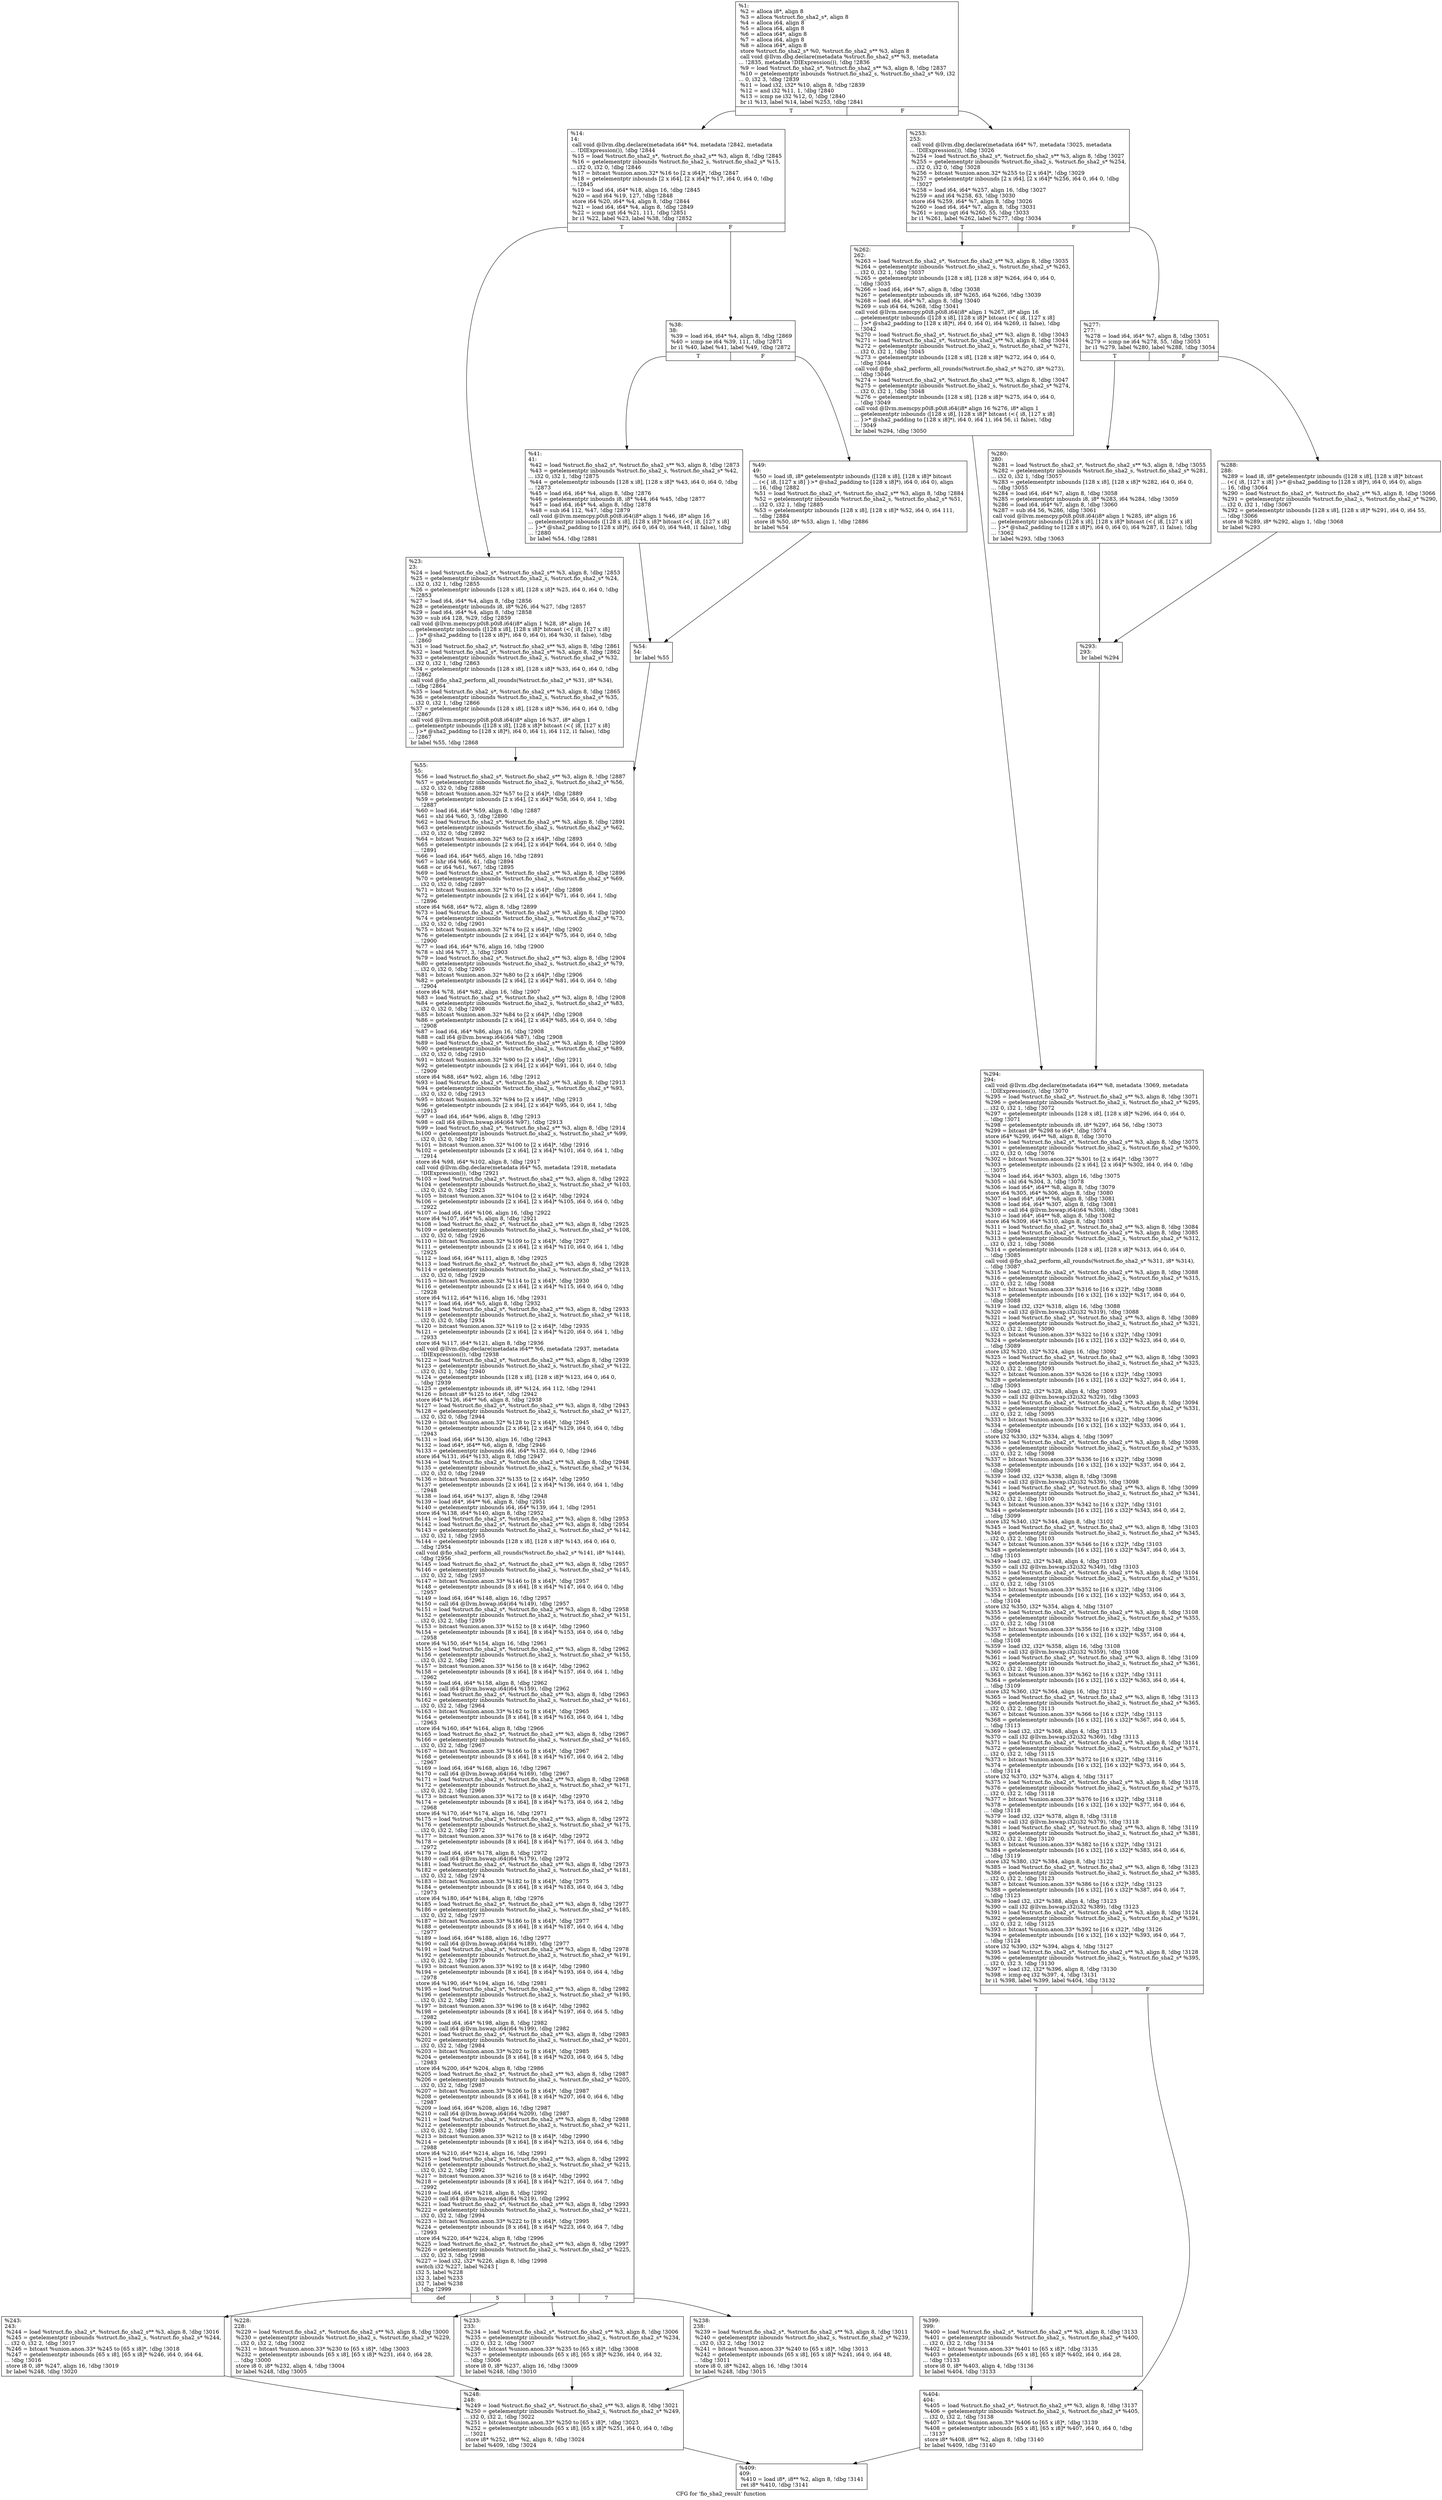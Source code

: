 digraph "CFG for 'fio_sha2_result' function" {
	label="CFG for 'fio_sha2_result' function";

	Node0x556851962c80 [shape=record,label="{%1:\l  %2 = alloca i8*, align 8\l  %3 = alloca %struct.fio_sha2_s*, align 8\l  %4 = alloca i64, align 8\l  %5 = alloca i64, align 8\l  %6 = alloca i64*, align 8\l  %7 = alloca i64, align 8\l  %8 = alloca i64*, align 8\l  store %struct.fio_sha2_s* %0, %struct.fio_sha2_s** %3, align 8\l  call void @llvm.dbg.declare(metadata %struct.fio_sha2_s** %3, metadata\l... !2835, metadata !DIExpression()), !dbg !2836\l  %9 = load %struct.fio_sha2_s*, %struct.fio_sha2_s** %3, align 8, !dbg !2837\l  %10 = getelementptr inbounds %struct.fio_sha2_s, %struct.fio_sha2_s* %9, i32\l... 0, i32 3, !dbg !2839\l  %11 = load i32, i32* %10, align 8, !dbg !2839\l  %12 = and i32 %11, 1, !dbg !2840\l  %13 = icmp ne i32 %12, 0, !dbg !2840\l  br i1 %13, label %14, label %253, !dbg !2841\l|{<s0>T|<s1>F}}"];
	Node0x556851962c80:s0 -> Node0x556851a0f920;
	Node0x556851962c80:s1 -> Node0x556851a0fce0;
	Node0x556851a0f920 [shape=record,label="{%14:\l14:                                               \l  call void @llvm.dbg.declare(metadata i64* %4, metadata !2842, metadata\l... !DIExpression()), !dbg !2844\l  %15 = load %struct.fio_sha2_s*, %struct.fio_sha2_s** %3, align 8, !dbg !2845\l  %16 = getelementptr inbounds %struct.fio_sha2_s, %struct.fio_sha2_s* %15,\l... i32 0, i32 0, !dbg !2846\l  %17 = bitcast %union.anon.32* %16 to [2 x i64]*, !dbg !2847\l  %18 = getelementptr inbounds [2 x i64], [2 x i64]* %17, i64 0, i64 0, !dbg\l... !2845\l  %19 = load i64, i64* %18, align 16, !dbg !2845\l  %20 = and i64 %19, 127, !dbg !2848\l  store i64 %20, i64* %4, align 8, !dbg !2844\l  %21 = load i64, i64* %4, align 8, !dbg !2849\l  %22 = icmp ugt i64 %21, 111, !dbg !2851\l  br i1 %22, label %23, label %38, !dbg !2852\l|{<s0>T|<s1>F}}"];
	Node0x556851a0f920:s0 -> Node0x556851a0f970;
	Node0x556851a0f920:s1 -> Node0x556851a0f9c0;
	Node0x556851a0f970 [shape=record,label="{%23:\l23:                                               \l  %24 = load %struct.fio_sha2_s*, %struct.fio_sha2_s** %3, align 8, !dbg !2853\l  %25 = getelementptr inbounds %struct.fio_sha2_s, %struct.fio_sha2_s* %24,\l... i32 0, i32 1, !dbg !2855\l  %26 = getelementptr inbounds [128 x i8], [128 x i8]* %25, i64 0, i64 0, !dbg\l... !2853\l  %27 = load i64, i64* %4, align 8, !dbg !2856\l  %28 = getelementptr inbounds i8, i8* %26, i64 %27, !dbg !2857\l  %29 = load i64, i64* %4, align 8, !dbg !2858\l  %30 = sub i64 128, %29, !dbg !2859\l  call void @llvm.memcpy.p0i8.p0i8.i64(i8* align 1 %28, i8* align 16\l... getelementptr inbounds ([128 x i8], [128 x i8]* bitcast (\<\{ i8, [127 x i8]\l... \}\>* @sha2_padding to [128 x i8]*), i64 0, i64 0), i64 %30, i1 false), !dbg\l... !2860\l  %31 = load %struct.fio_sha2_s*, %struct.fio_sha2_s** %3, align 8, !dbg !2861\l  %32 = load %struct.fio_sha2_s*, %struct.fio_sha2_s** %3, align 8, !dbg !2862\l  %33 = getelementptr inbounds %struct.fio_sha2_s, %struct.fio_sha2_s* %32,\l... i32 0, i32 1, !dbg !2863\l  %34 = getelementptr inbounds [128 x i8], [128 x i8]* %33, i64 0, i64 0, !dbg\l... !2862\l  call void @fio_sha2_perform_all_rounds(%struct.fio_sha2_s* %31, i8* %34),\l... !dbg !2864\l  %35 = load %struct.fio_sha2_s*, %struct.fio_sha2_s** %3, align 8, !dbg !2865\l  %36 = getelementptr inbounds %struct.fio_sha2_s, %struct.fio_sha2_s* %35,\l... i32 0, i32 1, !dbg !2866\l  %37 = getelementptr inbounds [128 x i8], [128 x i8]* %36, i64 0, i64 0, !dbg\l... !2867\l  call void @llvm.memcpy.p0i8.p0i8.i64(i8* align 16 %37, i8* align 1\l... getelementptr inbounds ([128 x i8], [128 x i8]* bitcast (\<\{ i8, [127 x i8]\l... \}\>* @sha2_padding to [128 x i8]*), i64 0, i64 1), i64 112, i1 false), !dbg\l... !2867\l  br label %55, !dbg !2868\l}"];
	Node0x556851a0f970 -> Node0x556851a0fb00;
	Node0x556851a0f9c0 [shape=record,label="{%38:\l38:                                               \l  %39 = load i64, i64* %4, align 8, !dbg !2869\l  %40 = icmp ne i64 %39, 111, !dbg !2871\l  br i1 %40, label %41, label %49, !dbg !2872\l|{<s0>T|<s1>F}}"];
	Node0x556851a0f9c0:s0 -> Node0x556851a0fa10;
	Node0x556851a0f9c0:s1 -> Node0x556851a0fa60;
	Node0x556851a0fa10 [shape=record,label="{%41:\l41:                                               \l  %42 = load %struct.fio_sha2_s*, %struct.fio_sha2_s** %3, align 8, !dbg !2873\l  %43 = getelementptr inbounds %struct.fio_sha2_s, %struct.fio_sha2_s* %42,\l... i32 0, i32 1, !dbg !2875\l  %44 = getelementptr inbounds [128 x i8], [128 x i8]* %43, i64 0, i64 0, !dbg\l... !2873\l  %45 = load i64, i64* %4, align 8, !dbg !2876\l  %46 = getelementptr inbounds i8, i8* %44, i64 %45, !dbg !2877\l  %47 = load i64, i64* %4, align 8, !dbg !2878\l  %48 = sub i64 112, %47, !dbg !2879\l  call void @llvm.memcpy.p0i8.p0i8.i64(i8* align 1 %46, i8* align 16\l... getelementptr inbounds ([128 x i8], [128 x i8]* bitcast (\<\{ i8, [127 x i8]\l... \}\>* @sha2_padding to [128 x i8]*), i64 0, i64 0), i64 %48, i1 false), !dbg\l... !2880\l  br label %54, !dbg !2881\l}"];
	Node0x556851a0fa10 -> Node0x556851a0fab0;
	Node0x556851a0fa60 [shape=record,label="{%49:\l49:                                               \l  %50 = load i8, i8* getelementptr inbounds ([128 x i8], [128 x i8]* bitcast\l... (\<\{ i8, [127 x i8] \}\>* @sha2_padding to [128 x i8]*), i64 0, i64 0), align\l... 16, !dbg !2882\l  %51 = load %struct.fio_sha2_s*, %struct.fio_sha2_s** %3, align 8, !dbg !2884\l  %52 = getelementptr inbounds %struct.fio_sha2_s, %struct.fio_sha2_s* %51,\l... i32 0, i32 1, !dbg !2885\l  %53 = getelementptr inbounds [128 x i8], [128 x i8]* %52, i64 0, i64 111,\l... !dbg !2884\l  store i8 %50, i8* %53, align 1, !dbg !2886\l  br label %54\l}"];
	Node0x556851a0fa60 -> Node0x556851a0fab0;
	Node0x556851a0fab0 [shape=record,label="{%54:\l54:                                               \l  br label %55\l}"];
	Node0x556851a0fab0 -> Node0x556851a0fb00;
	Node0x556851a0fb00 [shape=record,label="{%55:\l55:                                               \l  %56 = load %struct.fio_sha2_s*, %struct.fio_sha2_s** %3, align 8, !dbg !2887\l  %57 = getelementptr inbounds %struct.fio_sha2_s, %struct.fio_sha2_s* %56,\l... i32 0, i32 0, !dbg !2888\l  %58 = bitcast %union.anon.32* %57 to [2 x i64]*, !dbg !2889\l  %59 = getelementptr inbounds [2 x i64], [2 x i64]* %58, i64 0, i64 1, !dbg\l... !2887\l  %60 = load i64, i64* %59, align 8, !dbg !2887\l  %61 = shl i64 %60, 3, !dbg !2890\l  %62 = load %struct.fio_sha2_s*, %struct.fio_sha2_s** %3, align 8, !dbg !2891\l  %63 = getelementptr inbounds %struct.fio_sha2_s, %struct.fio_sha2_s* %62,\l... i32 0, i32 0, !dbg !2892\l  %64 = bitcast %union.anon.32* %63 to [2 x i64]*, !dbg !2893\l  %65 = getelementptr inbounds [2 x i64], [2 x i64]* %64, i64 0, i64 0, !dbg\l... !2891\l  %66 = load i64, i64* %65, align 16, !dbg !2891\l  %67 = lshr i64 %66, 61, !dbg !2894\l  %68 = or i64 %61, %67, !dbg !2895\l  %69 = load %struct.fio_sha2_s*, %struct.fio_sha2_s** %3, align 8, !dbg !2896\l  %70 = getelementptr inbounds %struct.fio_sha2_s, %struct.fio_sha2_s* %69,\l... i32 0, i32 0, !dbg !2897\l  %71 = bitcast %union.anon.32* %70 to [2 x i64]*, !dbg !2898\l  %72 = getelementptr inbounds [2 x i64], [2 x i64]* %71, i64 0, i64 1, !dbg\l... !2896\l  store i64 %68, i64* %72, align 8, !dbg !2899\l  %73 = load %struct.fio_sha2_s*, %struct.fio_sha2_s** %3, align 8, !dbg !2900\l  %74 = getelementptr inbounds %struct.fio_sha2_s, %struct.fio_sha2_s* %73,\l... i32 0, i32 0, !dbg !2901\l  %75 = bitcast %union.anon.32* %74 to [2 x i64]*, !dbg !2902\l  %76 = getelementptr inbounds [2 x i64], [2 x i64]* %75, i64 0, i64 0, !dbg\l... !2900\l  %77 = load i64, i64* %76, align 16, !dbg !2900\l  %78 = shl i64 %77, 3, !dbg !2903\l  %79 = load %struct.fio_sha2_s*, %struct.fio_sha2_s** %3, align 8, !dbg !2904\l  %80 = getelementptr inbounds %struct.fio_sha2_s, %struct.fio_sha2_s* %79,\l... i32 0, i32 0, !dbg !2905\l  %81 = bitcast %union.anon.32* %80 to [2 x i64]*, !dbg !2906\l  %82 = getelementptr inbounds [2 x i64], [2 x i64]* %81, i64 0, i64 0, !dbg\l... !2904\l  store i64 %78, i64* %82, align 16, !dbg !2907\l  %83 = load %struct.fio_sha2_s*, %struct.fio_sha2_s** %3, align 8, !dbg !2908\l  %84 = getelementptr inbounds %struct.fio_sha2_s, %struct.fio_sha2_s* %83,\l... i32 0, i32 0, !dbg !2908\l  %85 = bitcast %union.anon.32* %84 to [2 x i64]*, !dbg !2908\l  %86 = getelementptr inbounds [2 x i64], [2 x i64]* %85, i64 0, i64 0, !dbg\l... !2908\l  %87 = load i64, i64* %86, align 16, !dbg !2908\l  %88 = call i64 @llvm.bswap.i64(i64 %87), !dbg !2908\l  %89 = load %struct.fio_sha2_s*, %struct.fio_sha2_s** %3, align 8, !dbg !2909\l  %90 = getelementptr inbounds %struct.fio_sha2_s, %struct.fio_sha2_s* %89,\l... i32 0, i32 0, !dbg !2910\l  %91 = bitcast %union.anon.32* %90 to [2 x i64]*, !dbg !2911\l  %92 = getelementptr inbounds [2 x i64], [2 x i64]* %91, i64 0, i64 0, !dbg\l... !2909\l  store i64 %88, i64* %92, align 16, !dbg !2912\l  %93 = load %struct.fio_sha2_s*, %struct.fio_sha2_s** %3, align 8, !dbg !2913\l  %94 = getelementptr inbounds %struct.fio_sha2_s, %struct.fio_sha2_s* %93,\l... i32 0, i32 0, !dbg !2913\l  %95 = bitcast %union.anon.32* %94 to [2 x i64]*, !dbg !2913\l  %96 = getelementptr inbounds [2 x i64], [2 x i64]* %95, i64 0, i64 1, !dbg\l... !2913\l  %97 = load i64, i64* %96, align 8, !dbg !2913\l  %98 = call i64 @llvm.bswap.i64(i64 %97), !dbg !2913\l  %99 = load %struct.fio_sha2_s*, %struct.fio_sha2_s** %3, align 8, !dbg !2914\l  %100 = getelementptr inbounds %struct.fio_sha2_s, %struct.fio_sha2_s* %99,\l... i32 0, i32 0, !dbg !2915\l  %101 = bitcast %union.anon.32* %100 to [2 x i64]*, !dbg !2916\l  %102 = getelementptr inbounds [2 x i64], [2 x i64]* %101, i64 0, i64 1, !dbg\l... !2914\l  store i64 %98, i64* %102, align 8, !dbg !2917\l  call void @llvm.dbg.declare(metadata i64* %5, metadata !2918, metadata\l... !DIExpression()), !dbg !2921\l  %103 = load %struct.fio_sha2_s*, %struct.fio_sha2_s** %3, align 8, !dbg !2922\l  %104 = getelementptr inbounds %struct.fio_sha2_s, %struct.fio_sha2_s* %103,\l... i32 0, i32 0, !dbg !2923\l  %105 = bitcast %union.anon.32* %104 to [2 x i64]*, !dbg !2924\l  %106 = getelementptr inbounds [2 x i64], [2 x i64]* %105, i64 0, i64 0, !dbg\l... !2922\l  %107 = load i64, i64* %106, align 16, !dbg !2922\l  store i64 %107, i64* %5, align 8, !dbg !2921\l  %108 = load %struct.fio_sha2_s*, %struct.fio_sha2_s** %3, align 8, !dbg !2925\l  %109 = getelementptr inbounds %struct.fio_sha2_s, %struct.fio_sha2_s* %108,\l... i32 0, i32 0, !dbg !2926\l  %110 = bitcast %union.anon.32* %109 to [2 x i64]*, !dbg !2927\l  %111 = getelementptr inbounds [2 x i64], [2 x i64]* %110, i64 0, i64 1, !dbg\l... !2925\l  %112 = load i64, i64* %111, align 8, !dbg !2925\l  %113 = load %struct.fio_sha2_s*, %struct.fio_sha2_s** %3, align 8, !dbg !2928\l  %114 = getelementptr inbounds %struct.fio_sha2_s, %struct.fio_sha2_s* %113,\l... i32 0, i32 0, !dbg !2929\l  %115 = bitcast %union.anon.32* %114 to [2 x i64]*, !dbg !2930\l  %116 = getelementptr inbounds [2 x i64], [2 x i64]* %115, i64 0, i64 0, !dbg\l... !2928\l  store i64 %112, i64* %116, align 16, !dbg !2931\l  %117 = load i64, i64* %5, align 8, !dbg !2932\l  %118 = load %struct.fio_sha2_s*, %struct.fio_sha2_s** %3, align 8, !dbg !2933\l  %119 = getelementptr inbounds %struct.fio_sha2_s, %struct.fio_sha2_s* %118,\l... i32 0, i32 0, !dbg !2934\l  %120 = bitcast %union.anon.32* %119 to [2 x i64]*, !dbg !2935\l  %121 = getelementptr inbounds [2 x i64], [2 x i64]* %120, i64 0, i64 1, !dbg\l... !2933\l  store i64 %117, i64* %121, align 8, !dbg !2936\l  call void @llvm.dbg.declare(metadata i64** %6, metadata !2937, metadata\l... !DIExpression()), !dbg !2938\l  %122 = load %struct.fio_sha2_s*, %struct.fio_sha2_s** %3, align 8, !dbg !2939\l  %123 = getelementptr inbounds %struct.fio_sha2_s, %struct.fio_sha2_s* %122,\l... i32 0, i32 1, !dbg !2940\l  %124 = getelementptr inbounds [128 x i8], [128 x i8]* %123, i64 0, i64 0,\l... !dbg !2939\l  %125 = getelementptr inbounds i8, i8* %124, i64 112, !dbg !2941\l  %126 = bitcast i8* %125 to i64*, !dbg !2942\l  store i64* %126, i64** %6, align 8, !dbg !2938\l  %127 = load %struct.fio_sha2_s*, %struct.fio_sha2_s** %3, align 8, !dbg !2943\l  %128 = getelementptr inbounds %struct.fio_sha2_s, %struct.fio_sha2_s* %127,\l... i32 0, i32 0, !dbg !2944\l  %129 = bitcast %union.anon.32* %128 to [2 x i64]*, !dbg !2945\l  %130 = getelementptr inbounds [2 x i64], [2 x i64]* %129, i64 0, i64 0, !dbg\l... !2943\l  %131 = load i64, i64* %130, align 16, !dbg !2943\l  %132 = load i64*, i64** %6, align 8, !dbg !2946\l  %133 = getelementptr inbounds i64, i64* %132, i64 0, !dbg !2946\l  store i64 %131, i64* %133, align 8, !dbg !2947\l  %134 = load %struct.fio_sha2_s*, %struct.fio_sha2_s** %3, align 8, !dbg !2948\l  %135 = getelementptr inbounds %struct.fio_sha2_s, %struct.fio_sha2_s* %134,\l... i32 0, i32 0, !dbg !2949\l  %136 = bitcast %union.anon.32* %135 to [2 x i64]*, !dbg !2950\l  %137 = getelementptr inbounds [2 x i64], [2 x i64]* %136, i64 0, i64 1, !dbg\l... !2948\l  %138 = load i64, i64* %137, align 8, !dbg !2948\l  %139 = load i64*, i64** %6, align 8, !dbg !2951\l  %140 = getelementptr inbounds i64, i64* %139, i64 1, !dbg !2951\l  store i64 %138, i64* %140, align 8, !dbg !2952\l  %141 = load %struct.fio_sha2_s*, %struct.fio_sha2_s** %3, align 8, !dbg !2953\l  %142 = load %struct.fio_sha2_s*, %struct.fio_sha2_s** %3, align 8, !dbg !2954\l  %143 = getelementptr inbounds %struct.fio_sha2_s, %struct.fio_sha2_s* %142,\l... i32 0, i32 1, !dbg !2955\l  %144 = getelementptr inbounds [128 x i8], [128 x i8]* %143, i64 0, i64 0,\l... !dbg !2954\l  call void @fio_sha2_perform_all_rounds(%struct.fio_sha2_s* %141, i8* %144),\l... !dbg !2956\l  %145 = load %struct.fio_sha2_s*, %struct.fio_sha2_s** %3, align 8, !dbg !2957\l  %146 = getelementptr inbounds %struct.fio_sha2_s, %struct.fio_sha2_s* %145,\l... i32 0, i32 2, !dbg !2957\l  %147 = bitcast %union.anon.33* %146 to [8 x i64]*, !dbg !2957\l  %148 = getelementptr inbounds [8 x i64], [8 x i64]* %147, i64 0, i64 0, !dbg\l... !2957\l  %149 = load i64, i64* %148, align 16, !dbg !2957\l  %150 = call i64 @llvm.bswap.i64(i64 %149), !dbg !2957\l  %151 = load %struct.fio_sha2_s*, %struct.fio_sha2_s** %3, align 8, !dbg !2958\l  %152 = getelementptr inbounds %struct.fio_sha2_s, %struct.fio_sha2_s* %151,\l... i32 0, i32 2, !dbg !2959\l  %153 = bitcast %union.anon.33* %152 to [8 x i64]*, !dbg !2960\l  %154 = getelementptr inbounds [8 x i64], [8 x i64]* %153, i64 0, i64 0, !dbg\l... !2958\l  store i64 %150, i64* %154, align 16, !dbg !2961\l  %155 = load %struct.fio_sha2_s*, %struct.fio_sha2_s** %3, align 8, !dbg !2962\l  %156 = getelementptr inbounds %struct.fio_sha2_s, %struct.fio_sha2_s* %155,\l... i32 0, i32 2, !dbg !2962\l  %157 = bitcast %union.anon.33* %156 to [8 x i64]*, !dbg !2962\l  %158 = getelementptr inbounds [8 x i64], [8 x i64]* %157, i64 0, i64 1, !dbg\l... !2962\l  %159 = load i64, i64* %158, align 8, !dbg !2962\l  %160 = call i64 @llvm.bswap.i64(i64 %159), !dbg !2962\l  %161 = load %struct.fio_sha2_s*, %struct.fio_sha2_s** %3, align 8, !dbg !2963\l  %162 = getelementptr inbounds %struct.fio_sha2_s, %struct.fio_sha2_s* %161,\l... i32 0, i32 2, !dbg !2964\l  %163 = bitcast %union.anon.33* %162 to [8 x i64]*, !dbg !2965\l  %164 = getelementptr inbounds [8 x i64], [8 x i64]* %163, i64 0, i64 1, !dbg\l... !2963\l  store i64 %160, i64* %164, align 8, !dbg !2966\l  %165 = load %struct.fio_sha2_s*, %struct.fio_sha2_s** %3, align 8, !dbg !2967\l  %166 = getelementptr inbounds %struct.fio_sha2_s, %struct.fio_sha2_s* %165,\l... i32 0, i32 2, !dbg !2967\l  %167 = bitcast %union.anon.33* %166 to [8 x i64]*, !dbg !2967\l  %168 = getelementptr inbounds [8 x i64], [8 x i64]* %167, i64 0, i64 2, !dbg\l... !2967\l  %169 = load i64, i64* %168, align 16, !dbg !2967\l  %170 = call i64 @llvm.bswap.i64(i64 %169), !dbg !2967\l  %171 = load %struct.fio_sha2_s*, %struct.fio_sha2_s** %3, align 8, !dbg !2968\l  %172 = getelementptr inbounds %struct.fio_sha2_s, %struct.fio_sha2_s* %171,\l... i32 0, i32 2, !dbg !2969\l  %173 = bitcast %union.anon.33* %172 to [8 x i64]*, !dbg !2970\l  %174 = getelementptr inbounds [8 x i64], [8 x i64]* %173, i64 0, i64 2, !dbg\l... !2968\l  store i64 %170, i64* %174, align 16, !dbg !2971\l  %175 = load %struct.fio_sha2_s*, %struct.fio_sha2_s** %3, align 8, !dbg !2972\l  %176 = getelementptr inbounds %struct.fio_sha2_s, %struct.fio_sha2_s* %175,\l... i32 0, i32 2, !dbg !2972\l  %177 = bitcast %union.anon.33* %176 to [8 x i64]*, !dbg !2972\l  %178 = getelementptr inbounds [8 x i64], [8 x i64]* %177, i64 0, i64 3, !dbg\l... !2972\l  %179 = load i64, i64* %178, align 8, !dbg !2972\l  %180 = call i64 @llvm.bswap.i64(i64 %179), !dbg !2972\l  %181 = load %struct.fio_sha2_s*, %struct.fio_sha2_s** %3, align 8, !dbg !2973\l  %182 = getelementptr inbounds %struct.fio_sha2_s, %struct.fio_sha2_s* %181,\l... i32 0, i32 2, !dbg !2974\l  %183 = bitcast %union.anon.33* %182 to [8 x i64]*, !dbg !2975\l  %184 = getelementptr inbounds [8 x i64], [8 x i64]* %183, i64 0, i64 3, !dbg\l... !2973\l  store i64 %180, i64* %184, align 8, !dbg !2976\l  %185 = load %struct.fio_sha2_s*, %struct.fio_sha2_s** %3, align 8, !dbg !2977\l  %186 = getelementptr inbounds %struct.fio_sha2_s, %struct.fio_sha2_s* %185,\l... i32 0, i32 2, !dbg !2977\l  %187 = bitcast %union.anon.33* %186 to [8 x i64]*, !dbg !2977\l  %188 = getelementptr inbounds [8 x i64], [8 x i64]* %187, i64 0, i64 4, !dbg\l... !2977\l  %189 = load i64, i64* %188, align 16, !dbg !2977\l  %190 = call i64 @llvm.bswap.i64(i64 %189), !dbg !2977\l  %191 = load %struct.fio_sha2_s*, %struct.fio_sha2_s** %3, align 8, !dbg !2978\l  %192 = getelementptr inbounds %struct.fio_sha2_s, %struct.fio_sha2_s* %191,\l... i32 0, i32 2, !dbg !2979\l  %193 = bitcast %union.anon.33* %192 to [8 x i64]*, !dbg !2980\l  %194 = getelementptr inbounds [8 x i64], [8 x i64]* %193, i64 0, i64 4, !dbg\l... !2978\l  store i64 %190, i64* %194, align 16, !dbg !2981\l  %195 = load %struct.fio_sha2_s*, %struct.fio_sha2_s** %3, align 8, !dbg !2982\l  %196 = getelementptr inbounds %struct.fio_sha2_s, %struct.fio_sha2_s* %195,\l... i32 0, i32 2, !dbg !2982\l  %197 = bitcast %union.anon.33* %196 to [8 x i64]*, !dbg !2982\l  %198 = getelementptr inbounds [8 x i64], [8 x i64]* %197, i64 0, i64 5, !dbg\l... !2982\l  %199 = load i64, i64* %198, align 8, !dbg !2982\l  %200 = call i64 @llvm.bswap.i64(i64 %199), !dbg !2982\l  %201 = load %struct.fio_sha2_s*, %struct.fio_sha2_s** %3, align 8, !dbg !2983\l  %202 = getelementptr inbounds %struct.fio_sha2_s, %struct.fio_sha2_s* %201,\l... i32 0, i32 2, !dbg !2984\l  %203 = bitcast %union.anon.33* %202 to [8 x i64]*, !dbg !2985\l  %204 = getelementptr inbounds [8 x i64], [8 x i64]* %203, i64 0, i64 5, !dbg\l... !2983\l  store i64 %200, i64* %204, align 8, !dbg !2986\l  %205 = load %struct.fio_sha2_s*, %struct.fio_sha2_s** %3, align 8, !dbg !2987\l  %206 = getelementptr inbounds %struct.fio_sha2_s, %struct.fio_sha2_s* %205,\l... i32 0, i32 2, !dbg !2987\l  %207 = bitcast %union.anon.33* %206 to [8 x i64]*, !dbg !2987\l  %208 = getelementptr inbounds [8 x i64], [8 x i64]* %207, i64 0, i64 6, !dbg\l... !2987\l  %209 = load i64, i64* %208, align 16, !dbg !2987\l  %210 = call i64 @llvm.bswap.i64(i64 %209), !dbg !2987\l  %211 = load %struct.fio_sha2_s*, %struct.fio_sha2_s** %3, align 8, !dbg !2988\l  %212 = getelementptr inbounds %struct.fio_sha2_s, %struct.fio_sha2_s* %211,\l... i32 0, i32 2, !dbg !2989\l  %213 = bitcast %union.anon.33* %212 to [8 x i64]*, !dbg !2990\l  %214 = getelementptr inbounds [8 x i64], [8 x i64]* %213, i64 0, i64 6, !dbg\l... !2988\l  store i64 %210, i64* %214, align 16, !dbg !2991\l  %215 = load %struct.fio_sha2_s*, %struct.fio_sha2_s** %3, align 8, !dbg !2992\l  %216 = getelementptr inbounds %struct.fio_sha2_s, %struct.fio_sha2_s* %215,\l... i32 0, i32 2, !dbg !2992\l  %217 = bitcast %union.anon.33* %216 to [8 x i64]*, !dbg !2992\l  %218 = getelementptr inbounds [8 x i64], [8 x i64]* %217, i64 0, i64 7, !dbg\l... !2992\l  %219 = load i64, i64* %218, align 8, !dbg !2992\l  %220 = call i64 @llvm.bswap.i64(i64 %219), !dbg !2992\l  %221 = load %struct.fio_sha2_s*, %struct.fio_sha2_s** %3, align 8, !dbg !2993\l  %222 = getelementptr inbounds %struct.fio_sha2_s, %struct.fio_sha2_s* %221,\l... i32 0, i32 2, !dbg !2994\l  %223 = bitcast %union.anon.33* %222 to [8 x i64]*, !dbg !2995\l  %224 = getelementptr inbounds [8 x i64], [8 x i64]* %223, i64 0, i64 7, !dbg\l... !2993\l  store i64 %220, i64* %224, align 8, !dbg !2996\l  %225 = load %struct.fio_sha2_s*, %struct.fio_sha2_s** %3, align 8, !dbg !2997\l  %226 = getelementptr inbounds %struct.fio_sha2_s, %struct.fio_sha2_s* %225,\l... i32 0, i32 3, !dbg !2998\l  %227 = load i32, i32* %226, align 8, !dbg !2998\l  switch i32 %227, label %243 [\l    i32 5, label %228\l    i32 3, label %233\l    i32 7, label %238\l  ], !dbg !2999\l|{<s0>def|<s1>5|<s2>3|<s3>7}}"];
	Node0x556851a0fb00:s0 -> Node0x556851a0fc40;
	Node0x556851a0fb00:s1 -> Node0x556851a0fb50;
	Node0x556851a0fb00:s2 -> Node0x556851a0fba0;
	Node0x556851a0fb00:s3 -> Node0x556851a0fbf0;
	Node0x556851a0fb50 [shape=record,label="{%228:\l228:                                              \l  %229 = load %struct.fio_sha2_s*, %struct.fio_sha2_s** %3, align 8, !dbg !3000\l  %230 = getelementptr inbounds %struct.fio_sha2_s, %struct.fio_sha2_s* %229,\l... i32 0, i32 2, !dbg !3002\l  %231 = bitcast %union.anon.33* %230 to [65 x i8]*, !dbg !3003\l  %232 = getelementptr inbounds [65 x i8], [65 x i8]* %231, i64 0, i64 28,\l... !dbg !3000\l  store i8 0, i8* %232, align 4, !dbg !3004\l  br label %248, !dbg !3005\l}"];
	Node0x556851a0fb50 -> Node0x556851a0fc90;
	Node0x556851a0fba0 [shape=record,label="{%233:\l233:                                              \l  %234 = load %struct.fio_sha2_s*, %struct.fio_sha2_s** %3, align 8, !dbg !3006\l  %235 = getelementptr inbounds %struct.fio_sha2_s, %struct.fio_sha2_s* %234,\l... i32 0, i32 2, !dbg !3007\l  %236 = bitcast %union.anon.33* %235 to [65 x i8]*, !dbg !3008\l  %237 = getelementptr inbounds [65 x i8], [65 x i8]* %236, i64 0, i64 32,\l... !dbg !3006\l  store i8 0, i8* %237, align 16, !dbg !3009\l  br label %248, !dbg !3010\l}"];
	Node0x556851a0fba0 -> Node0x556851a0fc90;
	Node0x556851a0fbf0 [shape=record,label="{%238:\l238:                                              \l  %239 = load %struct.fio_sha2_s*, %struct.fio_sha2_s** %3, align 8, !dbg !3011\l  %240 = getelementptr inbounds %struct.fio_sha2_s, %struct.fio_sha2_s* %239,\l... i32 0, i32 2, !dbg !3012\l  %241 = bitcast %union.anon.33* %240 to [65 x i8]*, !dbg !3013\l  %242 = getelementptr inbounds [65 x i8], [65 x i8]* %241, i64 0, i64 48,\l... !dbg !3011\l  store i8 0, i8* %242, align 16, !dbg !3014\l  br label %248, !dbg !3015\l}"];
	Node0x556851a0fbf0 -> Node0x556851a0fc90;
	Node0x556851a0fc40 [shape=record,label="{%243:\l243:                                              \l  %244 = load %struct.fio_sha2_s*, %struct.fio_sha2_s** %3, align 8, !dbg !3016\l  %245 = getelementptr inbounds %struct.fio_sha2_s, %struct.fio_sha2_s* %244,\l... i32 0, i32 2, !dbg !3017\l  %246 = bitcast %union.anon.33* %245 to [65 x i8]*, !dbg !3018\l  %247 = getelementptr inbounds [65 x i8], [65 x i8]* %246, i64 0, i64 64,\l... !dbg !3016\l  store i8 0, i8* %247, align 16, !dbg !3019\l  br label %248, !dbg !3020\l}"];
	Node0x556851a0fc40 -> Node0x556851a0fc90;
	Node0x556851a0fc90 [shape=record,label="{%248:\l248:                                              \l  %249 = load %struct.fio_sha2_s*, %struct.fio_sha2_s** %3, align 8, !dbg !3021\l  %250 = getelementptr inbounds %struct.fio_sha2_s, %struct.fio_sha2_s* %249,\l... i32 0, i32 2, !dbg !3022\l  %251 = bitcast %union.anon.33* %250 to [65 x i8]*, !dbg !3023\l  %252 = getelementptr inbounds [65 x i8], [65 x i8]* %251, i64 0, i64 0, !dbg\l... !3021\l  store i8* %252, i8** %2, align 8, !dbg !3024\l  br label %409, !dbg !3024\l}"];
	Node0x556851a0fc90 -> Node0x556851a0ffb0;
	Node0x556851a0fce0 [shape=record,label="{%253:\l253:                                              \l  call void @llvm.dbg.declare(metadata i64* %7, metadata !3025, metadata\l... !DIExpression()), !dbg !3026\l  %254 = load %struct.fio_sha2_s*, %struct.fio_sha2_s** %3, align 8, !dbg !3027\l  %255 = getelementptr inbounds %struct.fio_sha2_s, %struct.fio_sha2_s* %254,\l... i32 0, i32 0, !dbg !3028\l  %256 = bitcast %union.anon.32* %255 to [2 x i64]*, !dbg !3029\l  %257 = getelementptr inbounds [2 x i64], [2 x i64]* %256, i64 0, i64 0, !dbg\l... !3027\l  %258 = load i64, i64* %257, align 16, !dbg !3027\l  %259 = and i64 %258, 63, !dbg !3030\l  store i64 %259, i64* %7, align 8, !dbg !3026\l  %260 = load i64, i64* %7, align 8, !dbg !3031\l  %261 = icmp ugt i64 %260, 55, !dbg !3033\l  br i1 %261, label %262, label %277, !dbg !3034\l|{<s0>T|<s1>F}}"];
	Node0x556851a0fce0:s0 -> Node0x556851a0fd30;
	Node0x556851a0fce0:s1 -> Node0x556851a0fd80;
	Node0x556851a0fd30 [shape=record,label="{%262:\l262:                                              \l  %263 = load %struct.fio_sha2_s*, %struct.fio_sha2_s** %3, align 8, !dbg !3035\l  %264 = getelementptr inbounds %struct.fio_sha2_s, %struct.fio_sha2_s* %263,\l... i32 0, i32 1, !dbg !3037\l  %265 = getelementptr inbounds [128 x i8], [128 x i8]* %264, i64 0, i64 0,\l... !dbg !3035\l  %266 = load i64, i64* %7, align 8, !dbg !3038\l  %267 = getelementptr inbounds i8, i8* %265, i64 %266, !dbg !3039\l  %268 = load i64, i64* %7, align 8, !dbg !3040\l  %269 = sub i64 64, %268, !dbg !3041\l  call void @llvm.memcpy.p0i8.p0i8.i64(i8* align 1 %267, i8* align 16\l... getelementptr inbounds ([128 x i8], [128 x i8]* bitcast (\<\{ i8, [127 x i8]\l... \}\>* @sha2_padding to [128 x i8]*), i64 0, i64 0), i64 %269, i1 false), !dbg\l... !3042\l  %270 = load %struct.fio_sha2_s*, %struct.fio_sha2_s** %3, align 8, !dbg !3043\l  %271 = load %struct.fio_sha2_s*, %struct.fio_sha2_s** %3, align 8, !dbg !3044\l  %272 = getelementptr inbounds %struct.fio_sha2_s, %struct.fio_sha2_s* %271,\l... i32 0, i32 1, !dbg !3045\l  %273 = getelementptr inbounds [128 x i8], [128 x i8]* %272, i64 0, i64 0,\l... !dbg !3044\l  call void @fio_sha2_perform_all_rounds(%struct.fio_sha2_s* %270, i8* %273),\l... !dbg !3046\l  %274 = load %struct.fio_sha2_s*, %struct.fio_sha2_s** %3, align 8, !dbg !3047\l  %275 = getelementptr inbounds %struct.fio_sha2_s, %struct.fio_sha2_s* %274,\l... i32 0, i32 1, !dbg !3048\l  %276 = getelementptr inbounds [128 x i8], [128 x i8]* %275, i64 0, i64 0,\l... !dbg !3049\l  call void @llvm.memcpy.p0i8.p0i8.i64(i8* align 16 %276, i8* align 1\l... getelementptr inbounds ([128 x i8], [128 x i8]* bitcast (\<\{ i8, [127 x i8]\l... \}\>* @sha2_padding to [128 x i8]*), i64 0, i64 1), i64 56, i1 false), !dbg\l... !3049\l  br label %294, !dbg !3050\l}"];
	Node0x556851a0fd30 -> Node0x556851a0fec0;
	Node0x556851a0fd80 [shape=record,label="{%277:\l277:                                              \l  %278 = load i64, i64* %7, align 8, !dbg !3051\l  %279 = icmp ne i64 %278, 55, !dbg !3053\l  br i1 %279, label %280, label %288, !dbg !3054\l|{<s0>T|<s1>F}}"];
	Node0x556851a0fd80:s0 -> Node0x556851a0fdd0;
	Node0x556851a0fd80:s1 -> Node0x556851a0fe20;
	Node0x556851a0fdd0 [shape=record,label="{%280:\l280:                                              \l  %281 = load %struct.fio_sha2_s*, %struct.fio_sha2_s** %3, align 8, !dbg !3055\l  %282 = getelementptr inbounds %struct.fio_sha2_s, %struct.fio_sha2_s* %281,\l... i32 0, i32 1, !dbg !3057\l  %283 = getelementptr inbounds [128 x i8], [128 x i8]* %282, i64 0, i64 0,\l... !dbg !3055\l  %284 = load i64, i64* %7, align 8, !dbg !3058\l  %285 = getelementptr inbounds i8, i8* %283, i64 %284, !dbg !3059\l  %286 = load i64, i64* %7, align 8, !dbg !3060\l  %287 = sub i64 56, %286, !dbg !3061\l  call void @llvm.memcpy.p0i8.p0i8.i64(i8* align 1 %285, i8* align 16\l... getelementptr inbounds ([128 x i8], [128 x i8]* bitcast (\<\{ i8, [127 x i8]\l... \}\>* @sha2_padding to [128 x i8]*), i64 0, i64 0), i64 %287, i1 false), !dbg\l... !3062\l  br label %293, !dbg !3063\l}"];
	Node0x556851a0fdd0 -> Node0x556851a0fe70;
	Node0x556851a0fe20 [shape=record,label="{%288:\l288:                                              \l  %289 = load i8, i8* getelementptr inbounds ([128 x i8], [128 x i8]* bitcast\l... (\<\{ i8, [127 x i8] \}\>* @sha2_padding to [128 x i8]*), i64 0, i64 0), align\l... 16, !dbg !3064\l  %290 = load %struct.fio_sha2_s*, %struct.fio_sha2_s** %3, align 8, !dbg !3066\l  %291 = getelementptr inbounds %struct.fio_sha2_s, %struct.fio_sha2_s* %290,\l... i32 0, i32 1, !dbg !3067\l  %292 = getelementptr inbounds [128 x i8], [128 x i8]* %291, i64 0, i64 55,\l... !dbg !3066\l  store i8 %289, i8* %292, align 1, !dbg !3068\l  br label %293\l}"];
	Node0x556851a0fe20 -> Node0x556851a0fe70;
	Node0x556851a0fe70 [shape=record,label="{%293:\l293:                                              \l  br label %294\l}"];
	Node0x556851a0fe70 -> Node0x556851a0fec0;
	Node0x556851a0fec0 [shape=record,label="{%294:\l294:                                              \l  call void @llvm.dbg.declare(metadata i64** %8, metadata !3069, metadata\l... !DIExpression()), !dbg !3070\l  %295 = load %struct.fio_sha2_s*, %struct.fio_sha2_s** %3, align 8, !dbg !3071\l  %296 = getelementptr inbounds %struct.fio_sha2_s, %struct.fio_sha2_s* %295,\l... i32 0, i32 1, !dbg !3072\l  %297 = getelementptr inbounds [128 x i8], [128 x i8]* %296, i64 0, i64 0,\l... !dbg !3071\l  %298 = getelementptr inbounds i8, i8* %297, i64 56, !dbg !3073\l  %299 = bitcast i8* %298 to i64*, !dbg !3074\l  store i64* %299, i64** %8, align 8, !dbg !3070\l  %300 = load %struct.fio_sha2_s*, %struct.fio_sha2_s** %3, align 8, !dbg !3075\l  %301 = getelementptr inbounds %struct.fio_sha2_s, %struct.fio_sha2_s* %300,\l... i32 0, i32 0, !dbg !3076\l  %302 = bitcast %union.anon.32* %301 to [2 x i64]*, !dbg !3077\l  %303 = getelementptr inbounds [2 x i64], [2 x i64]* %302, i64 0, i64 0, !dbg\l... !3075\l  %304 = load i64, i64* %303, align 16, !dbg !3075\l  %305 = shl i64 %304, 3, !dbg !3078\l  %306 = load i64*, i64** %8, align 8, !dbg !3079\l  store i64 %305, i64* %306, align 8, !dbg !3080\l  %307 = load i64*, i64** %8, align 8, !dbg !3081\l  %308 = load i64, i64* %307, align 8, !dbg !3081\l  %309 = call i64 @llvm.bswap.i64(i64 %308), !dbg !3081\l  %310 = load i64*, i64** %8, align 8, !dbg !3082\l  store i64 %309, i64* %310, align 8, !dbg !3083\l  %311 = load %struct.fio_sha2_s*, %struct.fio_sha2_s** %3, align 8, !dbg !3084\l  %312 = load %struct.fio_sha2_s*, %struct.fio_sha2_s** %3, align 8, !dbg !3085\l  %313 = getelementptr inbounds %struct.fio_sha2_s, %struct.fio_sha2_s* %312,\l... i32 0, i32 1, !dbg !3086\l  %314 = getelementptr inbounds [128 x i8], [128 x i8]* %313, i64 0, i64 0,\l... !dbg !3085\l  call void @fio_sha2_perform_all_rounds(%struct.fio_sha2_s* %311, i8* %314),\l... !dbg !3087\l  %315 = load %struct.fio_sha2_s*, %struct.fio_sha2_s** %3, align 8, !dbg !3088\l  %316 = getelementptr inbounds %struct.fio_sha2_s, %struct.fio_sha2_s* %315,\l... i32 0, i32 2, !dbg !3088\l  %317 = bitcast %union.anon.33* %316 to [16 x i32]*, !dbg !3088\l  %318 = getelementptr inbounds [16 x i32], [16 x i32]* %317, i64 0, i64 0,\l... !dbg !3088\l  %319 = load i32, i32* %318, align 16, !dbg !3088\l  %320 = call i32 @llvm.bswap.i32(i32 %319), !dbg !3088\l  %321 = load %struct.fio_sha2_s*, %struct.fio_sha2_s** %3, align 8, !dbg !3089\l  %322 = getelementptr inbounds %struct.fio_sha2_s, %struct.fio_sha2_s* %321,\l... i32 0, i32 2, !dbg !3090\l  %323 = bitcast %union.anon.33* %322 to [16 x i32]*, !dbg !3091\l  %324 = getelementptr inbounds [16 x i32], [16 x i32]* %323, i64 0, i64 0,\l... !dbg !3089\l  store i32 %320, i32* %324, align 16, !dbg !3092\l  %325 = load %struct.fio_sha2_s*, %struct.fio_sha2_s** %3, align 8, !dbg !3093\l  %326 = getelementptr inbounds %struct.fio_sha2_s, %struct.fio_sha2_s* %325,\l... i32 0, i32 2, !dbg !3093\l  %327 = bitcast %union.anon.33* %326 to [16 x i32]*, !dbg !3093\l  %328 = getelementptr inbounds [16 x i32], [16 x i32]* %327, i64 0, i64 1,\l... !dbg !3093\l  %329 = load i32, i32* %328, align 4, !dbg !3093\l  %330 = call i32 @llvm.bswap.i32(i32 %329), !dbg !3093\l  %331 = load %struct.fio_sha2_s*, %struct.fio_sha2_s** %3, align 8, !dbg !3094\l  %332 = getelementptr inbounds %struct.fio_sha2_s, %struct.fio_sha2_s* %331,\l... i32 0, i32 2, !dbg !3095\l  %333 = bitcast %union.anon.33* %332 to [16 x i32]*, !dbg !3096\l  %334 = getelementptr inbounds [16 x i32], [16 x i32]* %333, i64 0, i64 1,\l... !dbg !3094\l  store i32 %330, i32* %334, align 4, !dbg !3097\l  %335 = load %struct.fio_sha2_s*, %struct.fio_sha2_s** %3, align 8, !dbg !3098\l  %336 = getelementptr inbounds %struct.fio_sha2_s, %struct.fio_sha2_s* %335,\l... i32 0, i32 2, !dbg !3098\l  %337 = bitcast %union.anon.33* %336 to [16 x i32]*, !dbg !3098\l  %338 = getelementptr inbounds [16 x i32], [16 x i32]* %337, i64 0, i64 2,\l... !dbg !3098\l  %339 = load i32, i32* %338, align 8, !dbg !3098\l  %340 = call i32 @llvm.bswap.i32(i32 %339), !dbg !3098\l  %341 = load %struct.fio_sha2_s*, %struct.fio_sha2_s** %3, align 8, !dbg !3099\l  %342 = getelementptr inbounds %struct.fio_sha2_s, %struct.fio_sha2_s* %341,\l... i32 0, i32 2, !dbg !3100\l  %343 = bitcast %union.anon.33* %342 to [16 x i32]*, !dbg !3101\l  %344 = getelementptr inbounds [16 x i32], [16 x i32]* %343, i64 0, i64 2,\l... !dbg !3099\l  store i32 %340, i32* %344, align 8, !dbg !3102\l  %345 = load %struct.fio_sha2_s*, %struct.fio_sha2_s** %3, align 8, !dbg !3103\l  %346 = getelementptr inbounds %struct.fio_sha2_s, %struct.fio_sha2_s* %345,\l... i32 0, i32 2, !dbg !3103\l  %347 = bitcast %union.anon.33* %346 to [16 x i32]*, !dbg !3103\l  %348 = getelementptr inbounds [16 x i32], [16 x i32]* %347, i64 0, i64 3,\l... !dbg !3103\l  %349 = load i32, i32* %348, align 4, !dbg !3103\l  %350 = call i32 @llvm.bswap.i32(i32 %349), !dbg !3103\l  %351 = load %struct.fio_sha2_s*, %struct.fio_sha2_s** %3, align 8, !dbg !3104\l  %352 = getelementptr inbounds %struct.fio_sha2_s, %struct.fio_sha2_s* %351,\l... i32 0, i32 2, !dbg !3105\l  %353 = bitcast %union.anon.33* %352 to [16 x i32]*, !dbg !3106\l  %354 = getelementptr inbounds [16 x i32], [16 x i32]* %353, i64 0, i64 3,\l... !dbg !3104\l  store i32 %350, i32* %354, align 4, !dbg !3107\l  %355 = load %struct.fio_sha2_s*, %struct.fio_sha2_s** %3, align 8, !dbg !3108\l  %356 = getelementptr inbounds %struct.fio_sha2_s, %struct.fio_sha2_s* %355,\l... i32 0, i32 2, !dbg !3108\l  %357 = bitcast %union.anon.33* %356 to [16 x i32]*, !dbg !3108\l  %358 = getelementptr inbounds [16 x i32], [16 x i32]* %357, i64 0, i64 4,\l... !dbg !3108\l  %359 = load i32, i32* %358, align 16, !dbg !3108\l  %360 = call i32 @llvm.bswap.i32(i32 %359), !dbg !3108\l  %361 = load %struct.fio_sha2_s*, %struct.fio_sha2_s** %3, align 8, !dbg !3109\l  %362 = getelementptr inbounds %struct.fio_sha2_s, %struct.fio_sha2_s* %361,\l... i32 0, i32 2, !dbg !3110\l  %363 = bitcast %union.anon.33* %362 to [16 x i32]*, !dbg !3111\l  %364 = getelementptr inbounds [16 x i32], [16 x i32]* %363, i64 0, i64 4,\l... !dbg !3109\l  store i32 %360, i32* %364, align 16, !dbg !3112\l  %365 = load %struct.fio_sha2_s*, %struct.fio_sha2_s** %3, align 8, !dbg !3113\l  %366 = getelementptr inbounds %struct.fio_sha2_s, %struct.fio_sha2_s* %365,\l... i32 0, i32 2, !dbg !3113\l  %367 = bitcast %union.anon.33* %366 to [16 x i32]*, !dbg !3113\l  %368 = getelementptr inbounds [16 x i32], [16 x i32]* %367, i64 0, i64 5,\l... !dbg !3113\l  %369 = load i32, i32* %368, align 4, !dbg !3113\l  %370 = call i32 @llvm.bswap.i32(i32 %369), !dbg !3113\l  %371 = load %struct.fio_sha2_s*, %struct.fio_sha2_s** %3, align 8, !dbg !3114\l  %372 = getelementptr inbounds %struct.fio_sha2_s, %struct.fio_sha2_s* %371,\l... i32 0, i32 2, !dbg !3115\l  %373 = bitcast %union.anon.33* %372 to [16 x i32]*, !dbg !3116\l  %374 = getelementptr inbounds [16 x i32], [16 x i32]* %373, i64 0, i64 5,\l... !dbg !3114\l  store i32 %370, i32* %374, align 4, !dbg !3117\l  %375 = load %struct.fio_sha2_s*, %struct.fio_sha2_s** %3, align 8, !dbg !3118\l  %376 = getelementptr inbounds %struct.fio_sha2_s, %struct.fio_sha2_s* %375,\l... i32 0, i32 2, !dbg !3118\l  %377 = bitcast %union.anon.33* %376 to [16 x i32]*, !dbg !3118\l  %378 = getelementptr inbounds [16 x i32], [16 x i32]* %377, i64 0, i64 6,\l... !dbg !3118\l  %379 = load i32, i32* %378, align 8, !dbg !3118\l  %380 = call i32 @llvm.bswap.i32(i32 %379), !dbg !3118\l  %381 = load %struct.fio_sha2_s*, %struct.fio_sha2_s** %3, align 8, !dbg !3119\l  %382 = getelementptr inbounds %struct.fio_sha2_s, %struct.fio_sha2_s* %381,\l... i32 0, i32 2, !dbg !3120\l  %383 = bitcast %union.anon.33* %382 to [16 x i32]*, !dbg !3121\l  %384 = getelementptr inbounds [16 x i32], [16 x i32]* %383, i64 0, i64 6,\l... !dbg !3119\l  store i32 %380, i32* %384, align 8, !dbg !3122\l  %385 = load %struct.fio_sha2_s*, %struct.fio_sha2_s** %3, align 8, !dbg !3123\l  %386 = getelementptr inbounds %struct.fio_sha2_s, %struct.fio_sha2_s* %385,\l... i32 0, i32 2, !dbg !3123\l  %387 = bitcast %union.anon.33* %386 to [16 x i32]*, !dbg !3123\l  %388 = getelementptr inbounds [16 x i32], [16 x i32]* %387, i64 0, i64 7,\l... !dbg !3123\l  %389 = load i32, i32* %388, align 4, !dbg !3123\l  %390 = call i32 @llvm.bswap.i32(i32 %389), !dbg !3123\l  %391 = load %struct.fio_sha2_s*, %struct.fio_sha2_s** %3, align 8, !dbg !3124\l  %392 = getelementptr inbounds %struct.fio_sha2_s, %struct.fio_sha2_s* %391,\l... i32 0, i32 2, !dbg !3125\l  %393 = bitcast %union.anon.33* %392 to [16 x i32]*, !dbg !3126\l  %394 = getelementptr inbounds [16 x i32], [16 x i32]* %393, i64 0, i64 7,\l... !dbg !3124\l  store i32 %390, i32* %394, align 4, !dbg !3127\l  %395 = load %struct.fio_sha2_s*, %struct.fio_sha2_s** %3, align 8, !dbg !3128\l  %396 = getelementptr inbounds %struct.fio_sha2_s, %struct.fio_sha2_s* %395,\l... i32 0, i32 3, !dbg !3130\l  %397 = load i32, i32* %396, align 8, !dbg !3130\l  %398 = icmp eq i32 %397, 4, !dbg !3131\l  br i1 %398, label %399, label %404, !dbg !3132\l|{<s0>T|<s1>F}}"];
	Node0x556851a0fec0:s0 -> Node0x556851a0ff10;
	Node0x556851a0fec0:s1 -> Node0x556851a0ff60;
	Node0x556851a0ff10 [shape=record,label="{%399:\l399:                                              \l  %400 = load %struct.fio_sha2_s*, %struct.fio_sha2_s** %3, align 8, !dbg !3133\l  %401 = getelementptr inbounds %struct.fio_sha2_s, %struct.fio_sha2_s* %400,\l... i32 0, i32 2, !dbg !3134\l  %402 = bitcast %union.anon.33* %401 to [65 x i8]*, !dbg !3135\l  %403 = getelementptr inbounds [65 x i8], [65 x i8]* %402, i64 0, i64 28,\l... !dbg !3133\l  store i8 0, i8* %403, align 4, !dbg !3136\l  br label %404, !dbg !3133\l}"];
	Node0x556851a0ff10 -> Node0x556851a0ff60;
	Node0x556851a0ff60 [shape=record,label="{%404:\l404:                                              \l  %405 = load %struct.fio_sha2_s*, %struct.fio_sha2_s** %3, align 8, !dbg !3137\l  %406 = getelementptr inbounds %struct.fio_sha2_s, %struct.fio_sha2_s* %405,\l... i32 0, i32 2, !dbg !3138\l  %407 = bitcast %union.anon.33* %406 to [65 x i8]*, !dbg !3139\l  %408 = getelementptr inbounds [65 x i8], [65 x i8]* %407, i64 0, i64 0, !dbg\l... !3137\l  store i8* %408, i8** %2, align 8, !dbg !3140\l  br label %409, !dbg !3140\l}"];
	Node0x556851a0ff60 -> Node0x556851a0ffb0;
	Node0x556851a0ffb0 [shape=record,label="{%409:\l409:                                              \l  %410 = load i8*, i8** %2, align 8, !dbg !3141\l  ret i8* %410, !dbg !3141\l}"];
}
